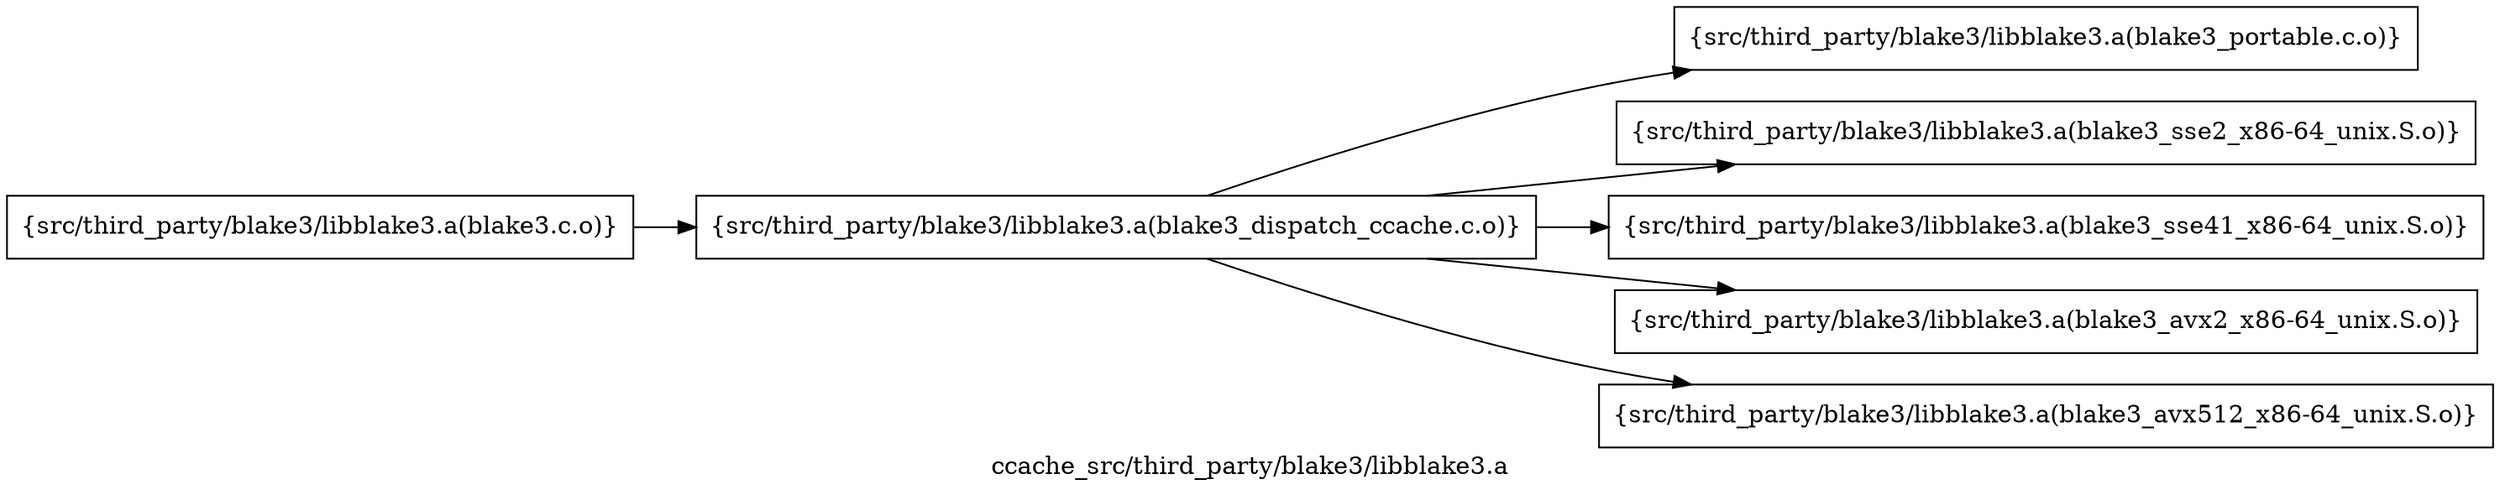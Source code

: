 digraph "ccache_src/third_party/blake3/libblake3.a" {
	label="ccache_src/third_party/blake3/libblake3.a";
	rankdir=LR;
	{ rank=same; Node0x55a7c3989468;  }
	{ rank=same; Node0x55a7c398ac28;  }

	Node0x55a7c3989468 [shape=record,shape=box,group=0,label="{src/third_party/blake3/libblake3.a(blake3.c.o)}"];
	Node0x55a7c3989468 -> Node0x55a7c398ac28;
	Node0x55a7c398ac28 [shape=record,shape=box,group=0,label="{src/third_party/blake3/libblake3.a(blake3_dispatch_ccache.c.o)}"];
	Node0x55a7c398ac28 -> Node0x55a7c3989ff8;
	Node0x55a7c398ac28 -> Node0x55a7c39898c8;
	Node0x55a7c398ac28 -> Node0x55a7c398acc8;
	Node0x55a7c398ac28 -> Node0x55a7c398a048;
	Node0x55a7c398ac28 -> Node0x55a7c398a728;
	Node0x55a7c3989ff8 [shape=record,shape=box,group=0,label="{src/third_party/blake3/libblake3.a(blake3_portable.c.o)}"];
	Node0x55a7c39898c8 [shape=record,shape=box,group=0,label="{src/third_party/blake3/libblake3.a(blake3_sse2_x86-64_unix.S.o)}"];
	Node0x55a7c398acc8 [shape=record,shape=box,group=0,label="{src/third_party/blake3/libblake3.a(blake3_sse41_x86-64_unix.S.o)}"];
	Node0x55a7c398a048 [shape=record,shape=box,group=0,label="{src/third_party/blake3/libblake3.a(blake3_avx2_x86-64_unix.S.o)}"];
	Node0x55a7c398a728 [shape=record,shape=box,group=0,label="{src/third_party/blake3/libblake3.a(blake3_avx512_x86-64_unix.S.o)}"];
}
